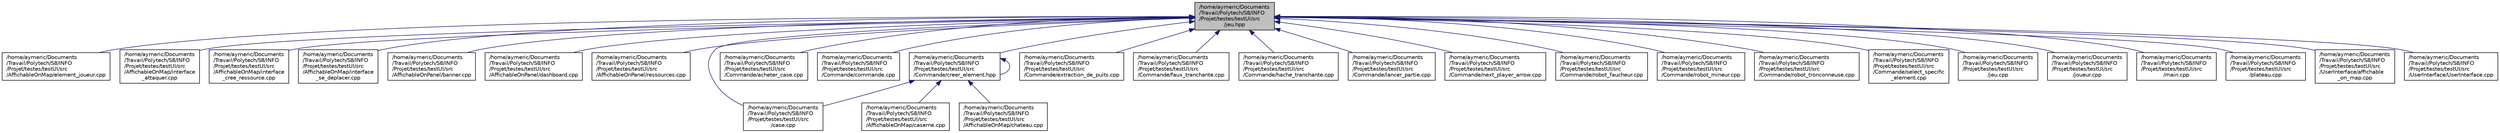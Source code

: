 digraph "/home/aymeric/Documents/Travail/Polytech/S8/INFO/Projet/testes/testUI/src/jeu.hpp"
{
 // LATEX_PDF_SIZE
  edge [fontname="Helvetica",fontsize="10",labelfontname="Helvetica",labelfontsize="10"];
  node [fontname="Helvetica",fontsize="10",shape=record];
  Node1 [label="/home/aymeric/Documents\l/Travail/Polytech/S8/INFO\l/Projet/testes/testUI/src\l/jeu.hpp",height=0.2,width=0.4,color="black", fillcolor="grey75", style="filled", fontcolor="black",tooltip=" "];
  Node1 -> Node2 [dir="back",color="midnightblue",fontsize="10",style="solid",fontname="Helvetica"];
  Node2 [label="/home/aymeric/Documents\l/Travail/Polytech/S8/INFO\l/Projet/testes/testUI/src\l/AffichableOnMap/element_joueur.cpp",height=0.2,width=0.4,color="black", fillcolor="white", style="filled",URL="$element__joueur_8cpp.html",tooltip=" "];
  Node1 -> Node3 [dir="back",color="midnightblue",fontsize="10",style="solid",fontname="Helvetica"];
  Node3 [label="/home/aymeric/Documents\l/Travail/Polytech/S8/INFO\l/Projet/testes/testUI/src\l/AffichableOnMap/interface\l_attaquer.cpp",height=0.2,width=0.4,color="black", fillcolor="white", style="filled",URL="$interface__attaquer_8cpp.html",tooltip=" "];
  Node1 -> Node4 [dir="back",color="midnightblue",fontsize="10",style="solid",fontname="Helvetica"];
  Node4 [label="/home/aymeric/Documents\l/Travail/Polytech/S8/INFO\l/Projet/testes/testUI/src\l/AffichableOnMap/interface\l_cree_ressource.cpp",height=0.2,width=0.4,color="black", fillcolor="white", style="filled",URL="$interface__cree__ressource_8cpp.html",tooltip=" "];
  Node1 -> Node5 [dir="back",color="midnightblue",fontsize="10",style="solid",fontname="Helvetica"];
  Node5 [label="/home/aymeric/Documents\l/Travail/Polytech/S8/INFO\l/Projet/testes/testUI/src\l/AffichableOnMap/interface\l_se_deplacer.cpp",height=0.2,width=0.4,color="black", fillcolor="white", style="filled",URL="$interface__se__deplacer_8cpp.html",tooltip=" "];
  Node1 -> Node6 [dir="back",color="midnightblue",fontsize="10",style="solid",fontname="Helvetica"];
  Node6 [label="/home/aymeric/Documents\l/Travail/Polytech/S8/INFO\l/Projet/testes/testUI/src\l/AffichableOnPanel/banner.cpp",height=0.2,width=0.4,color="black", fillcolor="white", style="filled",URL="$banner_8cpp.html",tooltip=" "];
  Node1 -> Node7 [dir="back",color="midnightblue",fontsize="10",style="solid",fontname="Helvetica"];
  Node7 [label="/home/aymeric/Documents\l/Travail/Polytech/S8/INFO\l/Projet/testes/testUI/src\l/AffichableOnPanel/dashboard.cpp",height=0.2,width=0.4,color="black", fillcolor="white", style="filled",URL="$dashboard_8cpp.html",tooltip=" "];
  Node1 -> Node8 [dir="back",color="midnightblue",fontsize="10",style="solid",fontname="Helvetica"];
  Node8 [label="/home/aymeric/Documents\l/Travail/Polytech/S8/INFO\l/Projet/testes/testUI/src\l/AffichableOnPanel/ressources.cpp",height=0.2,width=0.4,color="black", fillcolor="white", style="filled",URL="$ressources_8cpp.html",tooltip=" "];
  Node1 -> Node9 [dir="back",color="midnightblue",fontsize="10",style="solid",fontname="Helvetica"];
  Node9 [label="/home/aymeric/Documents\l/Travail/Polytech/S8/INFO\l/Projet/testes/testUI/src\l/case.cpp",height=0.2,width=0.4,color="black", fillcolor="white", style="filled",URL="$case_8cpp.html",tooltip=" "];
  Node1 -> Node10 [dir="back",color="midnightblue",fontsize="10",style="solid",fontname="Helvetica"];
  Node10 [label="/home/aymeric/Documents\l/Travail/Polytech/S8/INFO\l/Projet/testes/testUI/src\l/Commande/acheter_case.cpp",height=0.2,width=0.4,color="black", fillcolor="white", style="filled",URL="$acheter__case_8cpp.html",tooltip=" "];
  Node1 -> Node11 [dir="back",color="midnightblue",fontsize="10",style="solid",fontname="Helvetica"];
  Node11 [label="/home/aymeric/Documents\l/Travail/Polytech/S8/INFO\l/Projet/testes/testUI/src\l/Commande/commande.cpp",height=0.2,width=0.4,color="black", fillcolor="white", style="filled",URL="$commande_8cpp.html",tooltip=" "];
  Node1 -> Node12 [dir="back",color="midnightblue",fontsize="10",style="solid",fontname="Helvetica"];
  Node12 [label="/home/aymeric/Documents\l/Travail/Polytech/S8/INFO\l/Projet/testes/testUI/src\l/Commande/creer_element.hpp",height=0.2,width=0.4,color="black", fillcolor="white", style="filled",URL="$creer__element_8hpp.html",tooltip=" "];
  Node12 -> Node13 [dir="back",color="midnightblue",fontsize="10",style="solid",fontname="Helvetica"];
  Node13 [label="/home/aymeric/Documents\l/Travail/Polytech/S8/INFO\l/Projet/testes/testUI/src\l/AffichableOnMap/caserne.cpp",height=0.2,width=0.4,color="black", fillcolor="white", style="filled",URL="$caserne_8cpp.html",tooltip=" "];
  Node12 -> Node14 [dir="back",color="midnightblue",fontsize="10",style="solid",fontname="Helvetica"];
  Node14 [label="/home/aymeric/Documents\l/Travail/Polytech/S8/INFO\l/Projet/testes/testUI/src\l/AffichableOnMap/chateau.cpp",height=0.2,width=0.4,color="black", fillcolor="white", style="filled",URL="$chateau_8cpp.html",tooltip=" "];
  Node12 -> Node9 [dir="back",color="midnightblue",fontsize="10",style="solid",fontname="Helvetica"];
  Node12 -> Node12 [dir="back",color="midnightblue",fontsize="10",style="solid",fontname="Helvetica"];
  Node1 -> Node15 [dir="back",color="midnightblue",fontsize="10",style="solid",fontname="Helvetica"];
  Node15 [label="/home/aymeric/Documents\l/Travail/Polytech/S8/INFO\l/Projet/testes/testUI/src\l/Commande/extraction_de_puits.cpp",height=0.2,width=0.4,color="black", fillcolor="white", style="filled",URL="$extraction__de__puits_8cpp.html",tooltip=" "];
  Node1 -> Node16 [dir="back",color="midnightblue",fontsize="10",style="solid",fontname="Helvetica"];
  Node16 [label="/home/aymeric/Documents\l/Travail/Polytech/S8/INFO\l/Projet/testes/testUI/src\l/Commande/faux_tranchante.cpp",height=0.2,width=0.4,color="black", fillcolor="white", style="filled",URL="$faux__tranchante_8cpp.html",tooltip=" "];
  Node1 -> Node17 [dir="back",color="midnightblue",fontsize="10",style="solid",fontname="Helvetica"];
  Node17 [label="/home/aymeric/Documents\l/Travail/Polytech/S8/INFO\l/Projet/testes/testUI/src\l/Commande/hache_tranchante.cpp",height=0.2,width=0.4,color="black", fillcolor="white", style="filled",URL="$hache__tranchante_8cpp.html",tooltip=" "];
  Node1 -> Node18 [dir="back",color="midnightblue",fontsize="10",style="solid",fontname="Helvetica"];
  Node18 [label="/home/aymeric/Documents\l/Travail/Polytech/S8/INFO\l/Projet/testes/testUI/src\l/Commande/lancer_partie.cpp",height=0.2,width=0.4,color="black", fillcolor="white", style="filled",URL="$lancer__partie_8cpp.html",tooltip=" "];
  Node1 -> Node19 [dir="back",color="midnightblue",fontsize="10",style="solid",fontname="Helvetica"];
  Node19 [label="/home/aymeric/Documents\l/Travail/Polytech/S8/INFO\l/Projet/testes/testUI/src\l/Commande/next_player_arrow.cpp",height=0.2,width=0.4,color="black", fillcolor="white", style="filled",URL="$next__player__arrow_8cpp.html",tooltip=" "];
  Node1 -> Node20 [dir="back",color="midnightblue",fontsize="10",style="solid",fontname="Helvetica"];
  Node20 [label="/home/aymeric/Documents\l/Travail/Polytech/S8/INFO\l/Projet/testes/testUI/src\l/Commande/robot_faucheur.cpp",height=0.2,width=0.4,color="black", fillcolor="white", style="filled",URL="$robot__faucheur_8cpp.html",tooltip=" "];
  Node1 -> Node21 [dir="back",color="midnightblue",fontsize="10",style="solid",fontname="Helvetica"];
  Node21 [label="/home/aymeric/Documents\l/Travail/Polytech/S8/INFO\l/Projet/testes/testUI/src\l/Commande/robot_mineur.cpp",height=0.2,width=0.4,color="black", fillcolor="white", style="filled",URL="$robot__mineur_8cpp.html",tooltip=" "];
  Node1 -> Node22 [dir="back",color="midnightblue",fontsize="10",style="solid",fontname="Helvetica"];
  Node22 [label="/home/aymeric/Documents\l/Travail/Polytech/S8/INFO\l/Projet/testes/testUI/src\l/Commande/robot_tronconneuse.cpp",height=0.2,width=0.4,color="black", fillcolor="white", style="filled",URL="$robot__tronconneuse_8cpp.html",tooltip=" "];
  Node1 -> Node23 [dir="back",color="midnightblue",fontsize="10",style="solid",fontname="Helvetica"];
  Node23 [label="/home/aymeric/Documents\l/Travail/Polytech/S8/INFO\l/Projet/testes/testUI/src\l/Commande/select_specific\l_element.cpp",height=0.2,width=0.4,color="black", fillcolor="white", style="filled",URL="$select__specific__element_8cpp.html",tooltip=" "];
  Node1 -> Node24 [dir="back",color="midnightblue",fontsize="10",style="solid",fontname="Helvetica"];
  Node24 [label="/home/aymeric/Documents\l/Travail/Polytech/S8/INFO\l/Projet/testes/testUI/src\l/jeu.cpp",height=0.2,width=0.4,color="black", fillcolor="white", style="filled",URL="$jeu_8cpp.html",tooltip=" "];
  Node1 -> Node25 [dir="back",color="midnightblue",fontsize="10",style="solid",fontname="Helvetica"];
  Node25 [label="/home/aymeric/Documents\l/Travail/Polytech/S8/INFO\l/Projet/testes/testUI/src\l/joueur.cpp",height=0.2,width=0.4,color="black", fillcolor="white", style="filled",URL="$joueur_8cpp.html",tooltip=" "];
  Node1 -> Node26 [dir="back",color="midnightblue",fontsize="10",style="solid",fontname="Helvetica"];
  Node26 [label="/home/aymeric/Documents\l/Travail/Polytech/S8/INFO\l/Projet/testes/testUI/src\l/main.cpp",height=0.2,width=0.4,color="black", fillcolor="white", style="filled",URL="$main_8cpp.html",tooltip=" "];
  Node1 -> Node27 [dir="back",color="midnightblue",fontsize="10",style="solid",fontname="Helvetica"];
  Node27 [label="/home/aymeric/Documents\l/Travail/Polytech/S8/INFO\l/Projet/testes/testUI/src\l/plateau.cpp",height=0.2,width=0.4,color="black", fillcolor="white", style="filled",URL="$plateau_8cpp.html",tooltip=" "];
  Node1 -> Node28 [dir="back",color="midnightblue",fontsize="10",style="solid",fontname="Helvetica"];
  Node28 [label="/home/aymeric/Documents\l/Travail/Polytech/S8/INFO\l/Projet/testes/testUI/src\l/UserInterface/affichable\l_on_map.cpp",height=0.2,width=0.4,color="black", fillcolor="white", style="filled",URL="$affichable__on__map_8cpp.html",tooltip=" "];
  Node1 -> Node29 [dir="back",color="midnightblue",fontsize="10",style="solid",fontname="Helvetica"];
  Node29 [label="/home/aymeric/Documents\l/Travail/Polytech/S8/INFO\l/Projet/testes/testUI/src\l/UserInterface/UserInterface.cpp",height=0.2,width=0.4,color="black", fillcolor="white", style="filled",URL="$_user_interface_8cpp.html",tooltip=" "];
}
